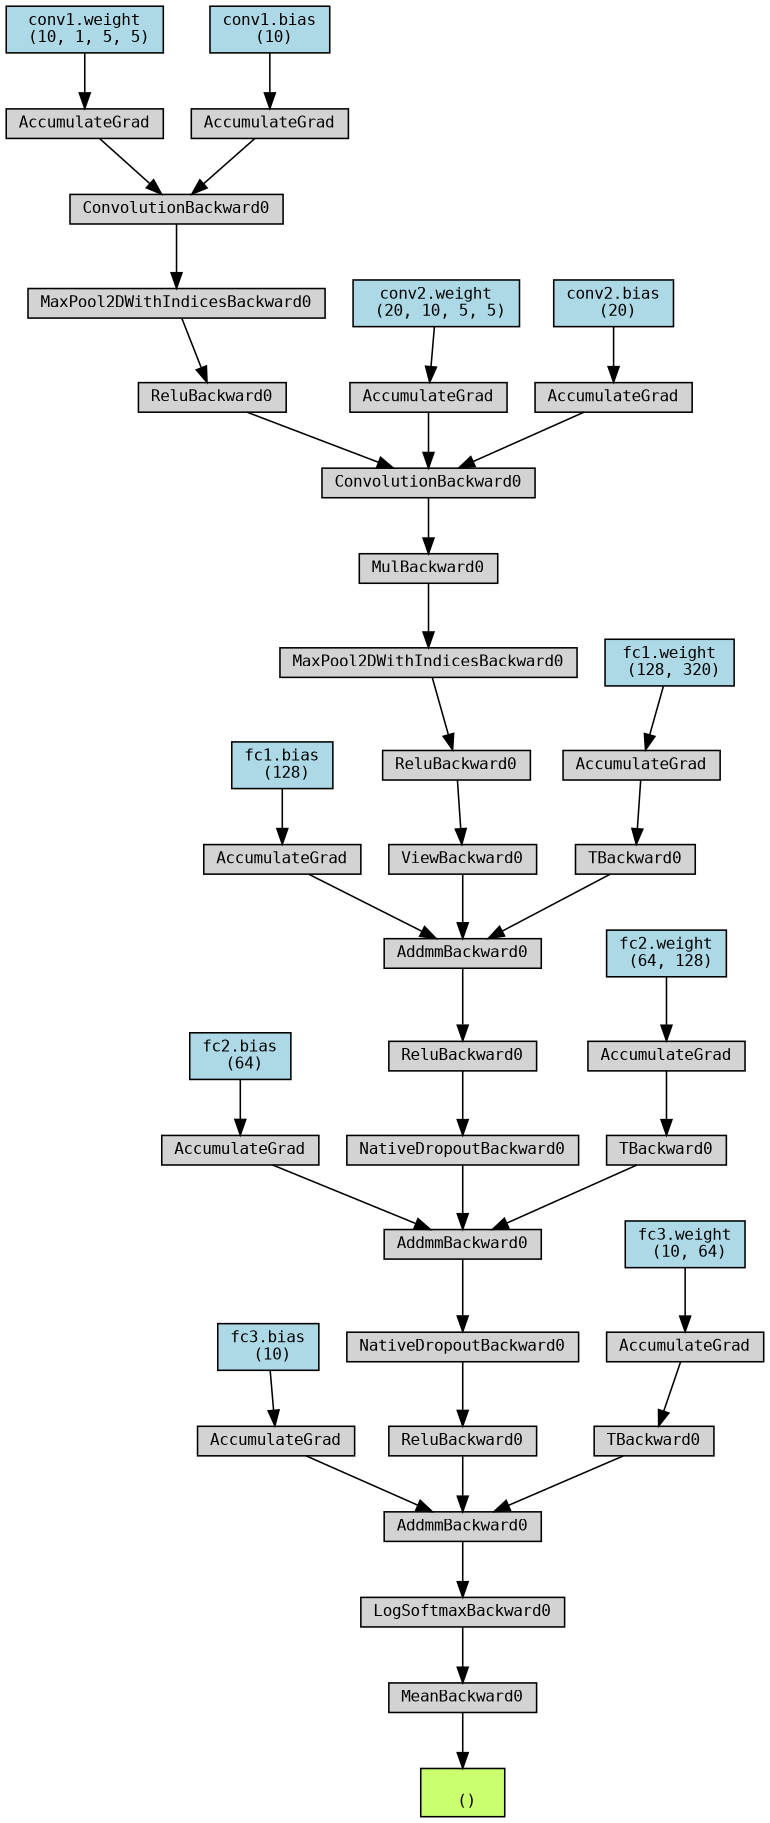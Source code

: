 digraph {
	graph [size="12.15,12.15"]
	node [align=left fontname=monospace fontsize=10 height=0.2 ranksep=0.1 shape=box style=filled]
	124934231182464 [label="
 ()" fillcolor=darkolivegreen1]
	124934222559984 [label=MeanBackward0]
	124934216529616 -> 124934222559984
	124934216529616 [label=LogSoftmaxBackward0]
	124934172225744 -> 124934216529616
	124934172225744 [label=AddmmBackward0]
	124934201448656 -> 124934172225744
	124934231183184 [label="fc3.bias
 (10)" fillcolor=lightblue]
	124934231183184 -> 124934201448656
	124934201448656 [label=AccumulateGrad]
	124934172545264 -> 124934172225744
	124934172545264 [label=ReluBackward0]
	124934172898976 -> 124934172545264
	124934172898976 [label=NativeDropoutBackward0]
	124934172893264 -> 124934172898976
	124934172893264 [label=AddmmBackward0]
	124934172894656 -> 124934172893264
	124934231183344 [label="fc2.bias
 (64)" fillcolor=lightblue]
	124934231183344 -> 124934172894656
	124934172894656 [label=AccumulateGrad]
	124934172893504 -> 124934172893264
	124934172893504 [label=NativeDropoutBackward0]
	124934173026064 -> 124934172893504
	124934173026064 [label=ReluBackward0]
	124934173025920 -> 124934173026064
	124934173025920 [label=AddmmBackward0]
	124934196815584 -> 124934173025920
	124934231183504 [label="fc1.bias
 (128)" fillcolor=lightblue]
	124934231183504 -> 124934196815584
	124934196815584 [label=AccumulateGrad]
	124934196811264 -> 124934173025920
	124934196811264 [label=ViewBackward0]
	124934220263008 -> 124934196811264
	124934220263008 [label=ReluBackward0]
	124934196642768 -> 124934220263008
	124934196642768 [label=MaxPool2DWithIndicesBackward0]
	124934196643056 -> 124934196642768
	124934196643056 [label=MulBackward0]
	124934196642864 -> 124934196643056
	124934196642864 [label=ConvolutionBackward0]
	124934206861088 -> 124934196642864
	124934206861088 [label=ReluBackward0]
	124934173188848 -> 124934206861088
	124934173188848 [label=MaxPool2DWithIndicesBackward0]
	124934173189040 -> 124934173188848
	124934173189040 [label=ConvolutionBackward0]
	124934173189088 -> 124934173189040
	124934231183904 [label="conv1.weight
 (10, 1, 5, 5)" fillcolor=lightblue]
	124934231183904 -> 124934173189088
	124934173189088 [label=AccumulateGrad]
	124934173188896 -> 124934173189040
	124934231183824 [label="conv1.bias
 (10)" fillcolor=lightblue]
	124934231183824 -> 124934173188896
	124934173188896 [label=AccumulateGrad]
	124934173188704 -> 124934196642864
	124934231183664 [label="conv2.weight
 (20, 10, 5, 5)" fillcolor=lightblue]
	124934231183664 -> 124934173188704
	124934173188704 [label=AccumulateGrad]
	124934173184432 -> 124934196642864
	124934231183584 [label="conv2.bias
 (20)" fillcolor=lightblue]
	124934231183584 -> 124934173184432
	124934173184432 [label=AccumulateGrad]
	124934207301008 -> 124934173025920
	124934207301008 [label=TBackward0]
	124934206762688 -> 124934207301008
	124934231183744 [label="fc1.weight
 (128, 320)" fillcolor=lightblue]
	124934231183744 -> 124934206762688
	124934206762688 [label=AccumulateGrad]
	124934174069120 -> 124934172893264
	124934174069120 [label=TBackward0]
	124934207301392 -> 124934174069120
	124934231183424 [label="fc2.weight
 (64, 128)" fillcolor=lightblue]
	124934231183424 -> 124934207301392
	124934207301392 [label=AccumulateGrad]
	124934206765184 -> 124934172225744
	124934206765184 [label=TBackward0]
	124934174079344 -> 124934206765184
	124934231183264 [label="fc3.weight
 (10, 64)" fillcolor=lightblue]
	124934231183264 -> 124934174079344
	124934174079344 [label=AccumulateGrad]
	124934222559984 -> 124934231182464
}
